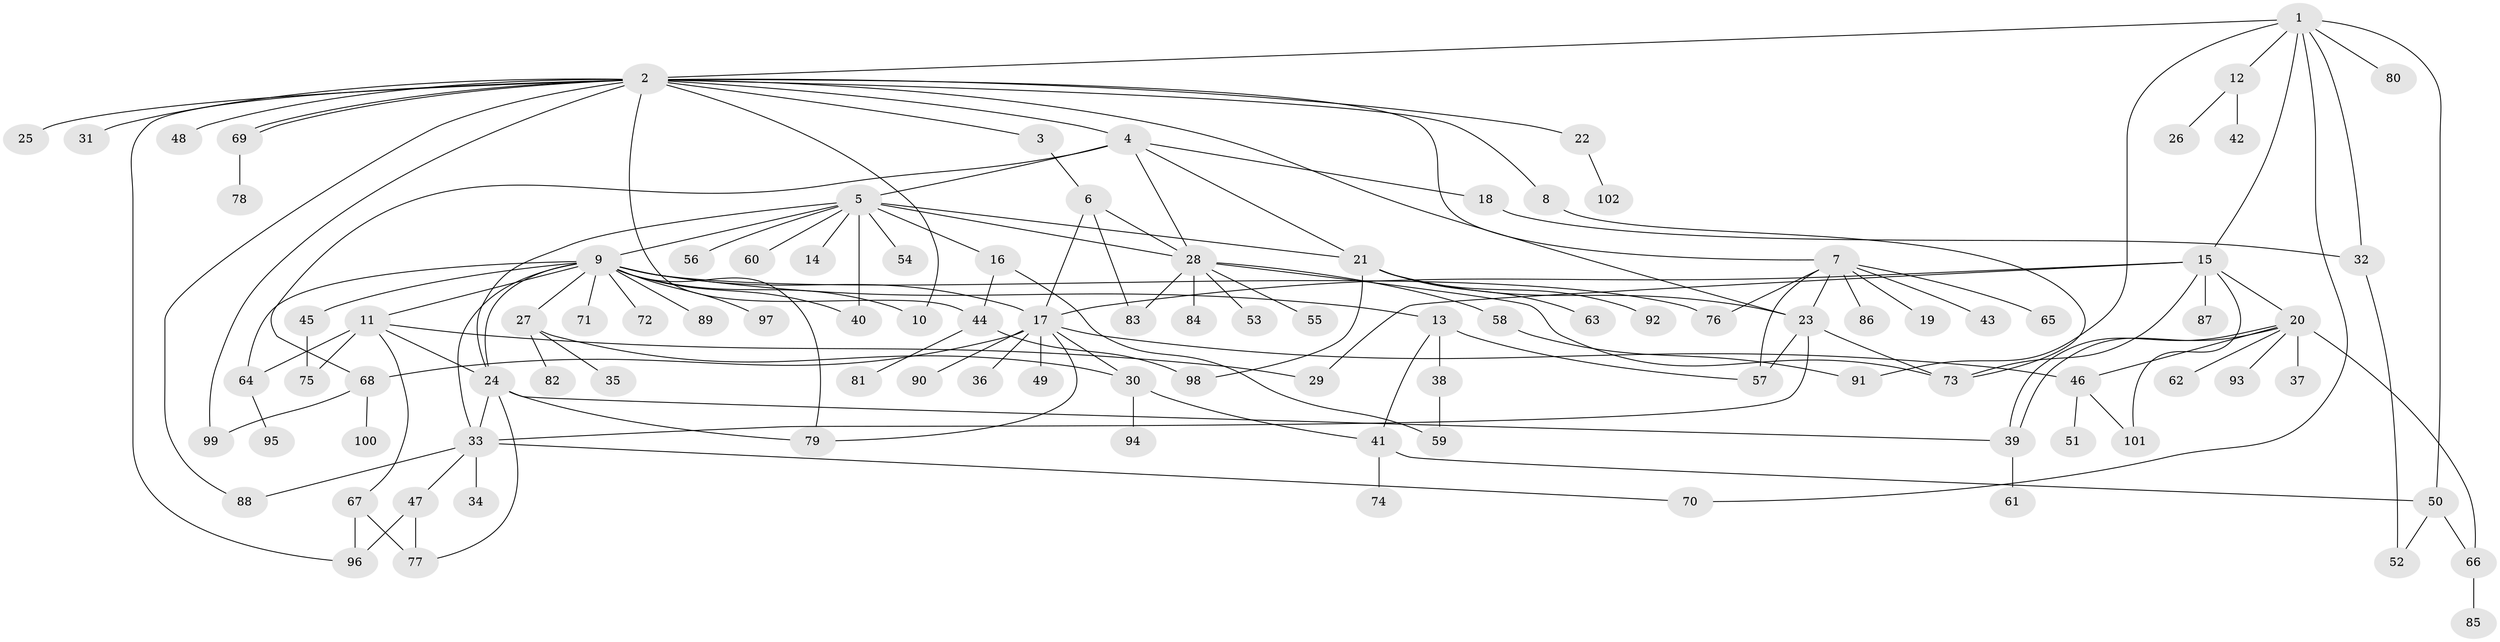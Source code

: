 // Generated by graph-tools (version 1.1) at 2025/01/03/09/25 03:01:41]
// undirected, 102 vertices, 149 edges
graph export_dot {
graph [start="1"]
  node [color=gray90,style=filled];
  1;
  2;
  3;
  4;
  5;
  6;
  7;
  8;
  9;
  10;
  11;
  12;
  13;
  14;
  15;
  16;
  17;
  18;
  19;
  20;
  21;
  22;
  23;
  24;
  25;
  26;
  27;
  28;
  29;
  30;
  31;
  32;
  33;
  34;
  35;
  36;
  37;
  38;
  39;
  40;
  41;
  42;
  43;
  44;
  45;
  46;
  47;
  48;
  49;
  50;
  51;
  52;
  53;
  54;
  55;
  56;
  57;
  58;
  59;
  60;
  61;
  62;
  63;
  64;
  65;
  66;
  67;
  68;
  69;
  70;
  71;
  72;
  73;
  74;
  75;
  76;
  77;
  78;
  79;
  80;
  81;
  82;
  83;
  84;
  85;
  86;
  87;
  88;
  89;
  90;
  91;
  92;
  93;
  94;
  95;
  96;
  97;
  98;
  99;
  100;
  101;
  102;
  1 -- 2;
  1 -- 12;
  1 -- 15;
  1 -- 32;
  1 -- 50;
  1 -- 70;
  1 -- 80;
  1 -- 91;
  2 -- 3;
  2 -- 4;
  2 -- 7;
  2 -- 8;
  2 -- 10;
  2 -- 22;
  2 -- 23;
  2 -- 25;
  2 -- 31;
  2 -- 44;
  2 -- 48;
  2 -- 69;
  2 -- 69;
  2 -- 88;
  2 -- 96;
  2 -- 99;
  3 -- 6;
  4 -- 5;
  4 -- 18;
  4 -- 21;
  4 -- 28;
  4 -- 68;
  5 -- 9;
  5 -- 14;
  5 -- 16;
  5 -- 21;
  5 -- 24;
  5 -- 28;
  5 -- 40;
  5 -- 54;
  5 -- 56;
  5 -- 60;
  6 -- 17;
  6 -- 28;
  6 -- 83;
  7 -- 19;
  7 -- 23;
  7 -- 43;
  7 -- 57;
  7 -- 65;
  7 -- 76;
  7 -- 86;
  8 -- 73;
  9 -- 10;
  9 -- 11;
  9 -- 13;
  9 -- 17;
  9 -- 24;
  9 -- 27;
  9 -- 33;
  9 -- 40;
  9 -- 45;
  9 -- 64;
  9 -- 71;
  9 -- 72;
  9 -- 76;
  9 -- 79;
  9 -- 89;
  9 -- 97;
  11 -- 24;
  11 -- 29;
  11 -- 64;
  11 -- 67;
  11 -- 75;
  12 -- 26;
  12 -- 42;
  13 -- 38;
  13 -- 41;
  13 -- 57;
  15 -- 17;
  15 -- 20;
  15 -- 29;
  15 -- 73;
  15 -- 87;
  15 -- 101;
  16 -- 44;
  16 -- 59;
  17 -- 30;
  17 -- 36;
  17 -- 46;
  17 -- 49;
  17 -- 68;
  17 -- 79;
  17 -- 90;
  18 -- 32;
  20 -- 37;
  20 -- 39;
  20 -- 39;
  20 -- 46;
  20 -- 62;
  20 -- 66;
  20 -- 93;
  21 -- 23;
  21 -- 63;
  21 -- 92;
  21 -- 98;
  22 -- 102;
  23 -- 33;
  23 -- 57;
  23 -- 73;
  24 -- 33;
  24 -- 39;
  24 -- 77;
  24 -- 79;
  27 -- 30;
  27 -- 35;
  27 -- 82;
  28 -- 53;
  28 -- 55;
  28 -- 58;
  28 -- 73;
  28 -- 83;
  28 -- 84;
  30 -- 41;
  30 -- 94;
  32 -- 52;
  33 -- 34;
  33 -- 47;
  33 -- 70;
  33 -- 88;
  38 -- 59;
  39 -- 61;
  41 -- 50;
  41 -- 74;
  44 -- 81;
  44 -- 98;
  45 -- 75;
  46 -- 51;
  46 -- 101;
  47 -- 77;
  47 -- 96;
  50 -- 52;
  50 -- 66;
  58 -- 91;
  64 -- 95;
  66 -- 85;
  67 -- 77;
  67 -- 96;
  68 -- 99;
  68 -- 100;
  69 -- 78;
}
